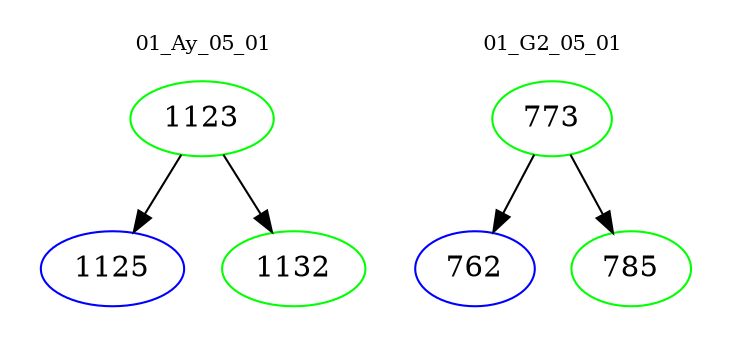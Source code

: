 digraph{
subgraph cluster_0 {
color = white
label = "01_Ay_05_01";
fontsize=10;
T0_1123 [label="1123", color="green"]
T0_1123 -> T0_1125 [color="black"]
T0_1125 [label="1125", color="blue"]
T0_1123 -> T0_1132 [color="black"]
T0_1132 [label="1132", color="green"]
}
subgraph cluster_1 {
color = white
label = "01_G2_05_01";
fontsize=10;
T1_773 [label="773", color="green"]
T1_773 -> T1_762 [color="black"]
T1_762 [label="762", color="blue"]
T1_773 -> T1_785 [color="black"]
T1_785 [label="785", color="green"]
}
}
